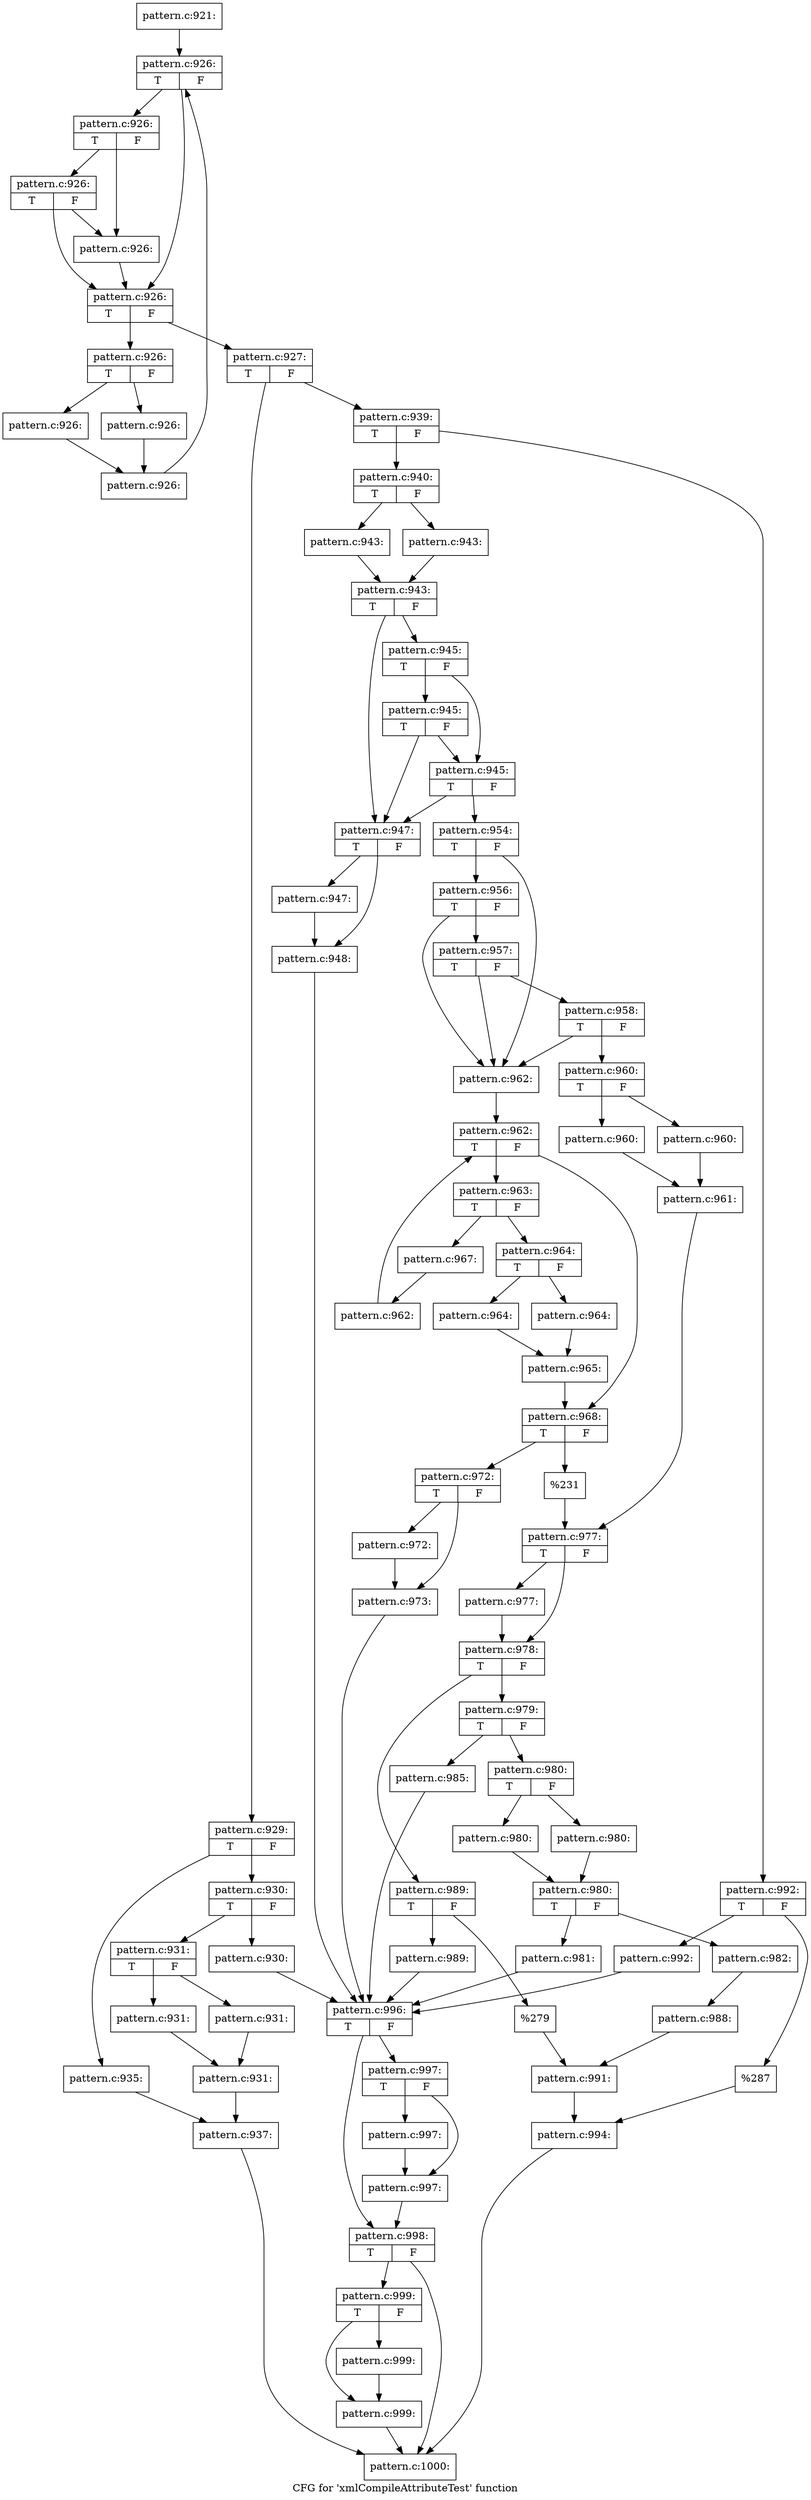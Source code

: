 digraph "CFG for 'xmlCompileAttributeTest' function" {
	label="CFG for 'xmlCompileAttributeTest' function";

	Node0x55c8a119ef60 [shape=record,label="{pattern.c:921:}"];
	Node0x55c8a119ef60 -> Node0x55c8a1160340;
	Node0x55c8a1160340 [shape=record,label="{pattern.c:926:|{<s0>T|<s1>F}}"];
	Node0x55c8a1160340 -> Node0x55c8a1160580;
	Node0x55c8a1160340 -> Node0x55c8a1160620;
	Node0x55c8a1160620 [shape=record,label="{pattern.c:926:|{<s0>T|<s1>F}}"];
	Node0x55c8a1160620 -> Node0x55c8a11608e0;
	Node0x55c8a1160620 -> Node0x55c8a11605d0;
	Node0x55c8a11608e0 [shape=record,label="{pattern.c:926:|{<s0>T|<s1>F}}"];
	Node0x55c8a11608e0 -> Node0x55c8a1160580;
	Node0x55c8a11608e0 -> Node0x55c8a11605d0;
	Node0x55c8a11605d0 [shape=record,label="{pattern.c:926:}"];
	Node0x55c8a11605d0 -> Node0x55c8a1160580;
	Node0x55c8a1160580 [shape=record,label="{pattern.c:926:|{<s0>T|<s1>F}}"];
	Node0x55c8a1160580 -> Node0x55c8a1160dd0;
	Node0x55c8a1160580 -> Node0x55c8a1160530;
	Node0x55c8a1160dd0 [shape=record,label="{pattern.c:926:|{<s0>T|<s1>F}}"];
	Node0x55c8a1160dd0 -> Node0x55c8a1161210;
	Node0x55c8a1160dd0 -> Node0x55c8a1161260;
	Node0x55c8a1161210 [shape=record,label="{pattern.c:926:}"];
	Node0x55c8a1161210 -> Node0x55c8a11612b0;
	Node0x55c8a1161260 [shape=record,label="{pattern.c:926:}"];
	Node0x55c8a1161260 -> Node0x55c8a11612b0;
	Node0x55c8a11612b0 [shape=record,label="{pattern.c:926:}"];
	Node0x55c8a11612b0 -> Node0x55c8a1160340;
	Node0x55c8a1160530 [shape=record,label="{pattern.c:927:|{<s0>T|<s1>F}}"];
	Node0x55c8a1160530 -> Node0x55c8a1161e40;
	Node0x55c8a1160530 -> Node0x55c8a1161e90;
	Node0x55c8a1161e40 [shape=record,label="{pattern.c:929:|{<s0>T|<s1>F}}"];
	Node0x55c8a1161e40 -> Node0x55c8a1162250;
	Node0x55c8a1161e40 -> Node0x55c8a11622f0;
	Node0x55c8a1162250 [shape=record,label="{pattern.c:930:|{<s0>T|<s1>F}}"];
	Node0x55c8a1162250 -> Node0x55c8a11627e0;
	Node0x55c8a1162250 -> Node0x55c8a1162830;
	Node0x55c8a11627e0 [shape=record,label="{pattern.c:930:}"];
	Node0x55c8a11627e0 -> Node0x55c8a1163420;
	Node0x55c8a1162830 [shape=record,label="{pattern.c:931:|{<s0>T|<s1>F}}"];
	Node0x55c8a1162830 -> Node0x55c8a1163500;
	Node0x55c8a1162830 -> Node0x55c8a1163550;
	Node0x55c8a1163500 [shape=record,label="{pattern.c:931:}"];
	Node0x55c8a1163500 -> Node0x55c8a11635a0;
	Node0x55c8a1163550 [shape=record,label="{pattern.c:931:}"];
	Node0x55c8a1163550 -> Node0x55c8a11635a0;
	Node0x55c8a11635a0 [shape=record,label="{pattern.c:931:}"];
	Node0x55c8a11635a0 -> Node0x55c8a11622a0;
	Node0x55c8a11622f0 [shape=record,label="{pattern.c:935:}"];
	Node0x55c8a11622f0 -> Node0x55c8a11622a0;
	Node0x55c8a11622a0 [shape=record,label="{pattern.c:937:}"];
	Node0x55c8a11622a0 -> Node0x55c8a11e46b0;
	Node0x55c8a1161e90 [shape=record,label="{pattern.c:939:|{<s0>T|<s1>F}}"];
	Node0x55c8a1161e90 -> Node0x55c8a1164480;
	Node0x55c8a1161e90 -> Node0x55c8a1164520;
	Node0x55c8a1164480 [shape=record,label="{pattern.c:940:|{<s0>T|<s1>F}}"];
	Node0x55c8a1164480 -> Node0x55c8a1164fa0;
	Node0x55c8a1164480 -> Node0x55c8a1164ff0;
	Node0x55c8a1164fa0 [shape=record,label="{pattern.c:943:}"];
	Node0x55c8a1164fa0 -> Node0x55c8a1165040;
	Node0x55c8a1164ff0 [shape=record,label="{pattern.c:943:}"];
	Node0x55c8a1164ff0 -> Node0x55c8a1165040;
	Node0x55c8a1165040 [shape=record,label="{pattern.c:943:|{<s0>T|<s1>F}}"];
	Node0x55c8a1165040 -> Node0x55c8a11659a0;
	Node0x55c8a1165040 -> Node0x55c8a1165ac0;
	Node0x55c8a1165ac0 [shape=record,label="{pattern.c:945:|{<s0>T|<s1>F}}"];
	Node0x55c8a1165ac0 -> Node0x55c8a1165ea0;
	Node0x55c8a1165ac0 -> Node0x55c8a1165a40;
	Node0x55c8a1165ea0 [shape=record,label="{pattern.c:945:|{<s0>T|<s1>F}}"];
	Node0x55c8a1165ea0 -> Node0x55c8a11659a0;
	Node0x55c8a1165ea0 -> Node0x55c8a1165a40;
	Node0x55c8a1165a40 [shape=record,label="{pattern.c:945:|{<s0>T|<s1>F}}"];
	Node0x55c8a1165a40 -> Node0x55c8a11659a0;
	Node0x55c8a1165a40 -> Node0x55c8a11659f0;
	Node0x55c8a11659a0 [shape=record,label="{pattern.c:947:|{<s0>T|<s1>F}}"];
	Node0x55c8a11659a0 -> Node0x55c8a11d9f30;
	Node0x55c8a11659a0 -> Node0x55c8a11d9f80;
	Node0x55c8a11d9f30 [shape=record,label="{pattern.c:947:}"];
	Node0x55c8a11d9f30 -> Node0x55c8a11d9f80;
	Node0x55c8a11d9f80 [shape=record,label="{pattern.c:948:}"];
	Node0x55c8a11d9f80 -> Node0x55c8a1163420;
	Node0x55c8a11659f0 [shape=record,label="{pattern.c:954:|{<s0>T|<s1>F}}"];
	Node0x55c8a11659f0 -> Node0x55c8a11dacb0;
	Node0x55c8a11659f0 -> Node0x55c8a11dab60;
	Node0x55c8a11dacb0 [shape=record,label="{pattern.c:956:|{<s0>T|<s1>F}}"];
	Node0x55c8a11dacb0 -> Node0x55c8a11dac30;
	Node0x55c8a11dacb0 -> Node0x55c8a11dab60;
	Node0x55c8a11dac30 [shape=record,label="{pattern.c:957:|{<s0>T|<s1>F}}"];
	Node0x55c8a11dac30 -> Node0x55c8a11dabb0;
	Node0x55c8a11dac30 -> Node0x55c8a11dab60;
	Node0x55c8a11dabb0 [shape=record,label="{pattern.c:958:|{<s0>T|<s1>F}}"];
	Node0x55c8a11dabb0 -> Node0x55c8a11daac0;
	Node0x55c8a11dabb0 -> Node0x55c8a11dab60;
	Node0x55c8a11daac0 [shape=record,label="{pattern.c:960:|{<s0>T|<s1>F}}"];
	Node0x55c8a11daac0 -> Node0x55c8a11dbc70;
	Node0x55c8a11daac0 -> Node0x55c8a11dbd10;
	Node0x55c8a11dbc70 [shape=record,label="{pattern.c:960:}"];
	Node0x55c8a11dbc70 -> Node0x55c8a11dbcc0;
	Node0x55c8a11dbd10 [shape=record,label="{pattern.c:960:}"];
	Node0x55c8a11dbd10 -> Node0x55c8a11dbcc0;
	Node0x55c8a11dbcc0 [shape=record,label="{pattern.c:961:}"];
	Node0x55c8a11dbcc0 -> Node0x55c8a11dab10;
	Node0x55c8a11dab60 [shape=record,label="{pattern.c:962:}"];
	Node0x55c8a11dab60 -> Node0x55c8a11dc910;
	Node0x55c8a11dc910 [shape=record,label="{pattern.c:962:|{<s0>T|<s1>F}}"];
	Node0x55c8a11dc910 -> Node0x55c8a11dcbf0;
	Node0x55c8a11dc910 -> Node0x55c8a11dc770;
	Node0x55c8a11dcbf0 [shape=record,label="{pattern.c:963:|{<s0>T|<s1>F}}"];
	Node0x55c8a11dcbf0 -> Node0x55c8a11dd0c0;
	Node0x55c8a11dcbf0 -> Node0x55c8a11dd110;
	Node0x55c8a11dd0c0 [shape=record,label="{pattern.c:964:|{<s0>T|<s1>F}}"];
	Node0x55c8a11dd0c0 -> Node0x55c8a11dd930;
	Node0x55c8a11dd0c0 -> Node0x55c8a11dd9d0;
	Node0x55c8a11dd930 [shape=record,label="{pattern.c:964:}"];
	Node0x55c8a11dd930 -> Node0x55c8a11dd980;
	Node0x55c8a11dd9d0 [shape=record,label="{pattern.c:964:}"];
	Node0x55c8a11dd9d0 -> Node0x55c8a11dd980;
	Node0x55c8a11dd980 [shape=record,label="{pattern.c:965:}"];
	Node0x55c8a11dd980 -> Node0x55c8a11dc770;
	Node0x55c8a11dd110 [shape=record,label="{pattern.c:967:}"];
	Node0x55c8a11dd110 -> Node0x55c8a11dcb60;
	Node0x55c8a11dcb60 [shape=record,label="{pattern.c:962:}"];
	Node0x55c8a11dcb60 -> Node0x55c8a11dc910;
	Node0x55c8a11dc770 [shape=record,label="{pattern.c:968:|{<s0>T|<s1>F}}"];
	Node0x55c8a11dc770 -> Node0x55c8a11def50;
	Node0x55c8a11dc770 -> Node0x55c8a11defa0;
	Node0x55c8a11def50 [shape=record,label="{pattern.c:972:|{<s0>T|<s1>F}}"];
	Node0x55c8a11def50 -> Node0x55c8a11df4c0;
	Node0x55c8a11def50 -> Node0x55c8a11df510;
	Node0x55c8a11df4c0 [shape=record,label="{pattern.c:972:}"];
	Node0x55c8a11df4c0 -> Node0x55c8a11df510;
	Node0x55c8a11df510 [shape=record,label="{pattern.c:973:}"];
	Node0x55c8a11df510 -> Node0x55c8a1163420;
	Node0x55c8a11defa0 [shape=record,label="{%231}"];
	Node0x55c8a11defa0 -> Node0x55c8a11dab10;
	Node0x55c8a11dab10 [shape=record,label="{pattern.c:977:|{<s0>T|<s1>F}}"];
	Node0x55c8a11dab10 -> Node0x55c8a11e0750;
	Node0x55c8a11dab10 -> Node0x55c8a11e07a0;
	Node0x55c8a11e0750 [shape=record,label="{pattern.c:977:}"];
	Node0x55c8a11e0750 -> Node0x55c8a11e07a0;
	Node0x55c8a11e07a0 [shape=record,label="{pattern.c:978:|{<s0>T|<s1>F}}"];
	Node0x55c8a11e07a0 -> Node0x55c8a11e0de0;
	Node0x55c8a11e07a0 -> Node0x55c8a11e0e80;
	Node0x55c8a11e0de0 [shape=record,label="{pattern.c:979:|{<s0>T|<s1>F}}"];
	Node0x55c8a11e0de0 -> Node0x55c8a11e1240;
	Node0x55c8a11e0de0 -> Node0x55c8a11e12e0;
	Node0x55c8a11e1240 [shape=record,label="{pattern.c:980:|{<s0>T|<s1>F}}"];
	Node0x55c8a11e1240 -> Node0x55c8a11e1790;
	Node0x55c8a11e1240 -> Node0x55c8a11e17e0;
	Node0x55c8a11e1790 [shape=record,label="{pattern.c:980:}"];
	Node0x55c8a11e1790 -> Node0x55c8a11e1830;
	Node0x55c8a11e17e0 [shape=record,label="{pattern.c:980:}"];
	Node0x55c8a11e17e0 -> Node0x55c8a11e1830;
	Node0x55c8a11e1830 [shape=record,label="{pattern.c:980:|{<s0>T|<s1>F}}"];
	Node0x55c8a11e1830 -> Node0x55c8a11e2100;
	Node0x55c8a11e1830 -> Node0x55c8a11e2150;
	Node0x55c8a11e2100 [shape=record,label="{pattern.c:981:}"];
	Node0x55c8a11e2100 -> Node0x55c8a1163420;
	Node0x55c8a11e2150 [shape=record,label="{pattern.c:982:}"];
	Node0x55c8a11e2150 -> Node0x55c8a11e1290;
	Node0x55c8a11e12e0 [shape=record,label="{pattern.c:985:}"];
	Node0x55c8a11e12e0 -> Node0x55c8a1163420;
	Node0x55c8a11e1290 [shape=record,label="{pattern.c:988:}"];
	Node0x55c8a11e1290 -> Node0x55c8a11e0e30;
	Node0x55c8a11e0e80 [shape=record,label="{pattern.c:989:|{<s0>T|<s1>F}}"];
	Node0x55c8a11e0e80 -> Node0x55c8a11e2c80;
	Node0x55c8a11e0e80 -> Node0x55c8a11e2cd0;
	Node0x55c8a11e2c80 [shape=record,label="{pattern.c:989:}"];
	Node0x55c8a11e2c80 -> Node0x55c8a1163420;
	Node0x55c8a11e2cd0 [shape=record,label="{%279}"];
	Node0x55c8a11e2cd0 -> Node0x55c8a11e0e30;
	Node0x55c8a11e0e30 [shape=record,label="{pattern.c:991:}"];
	Node0x55c8a11e0e30 -> Node0x55c8a11644d0;
	Node0x55c8a1164520 [shape=record,label="{pattern.c:992:|{<s0>T|<s1>F}}"];
	Node0x55c8a1164520 -> Node0x55c8a11e34c0;
	Node0x55c8a1164520 -> Node0x55c8a11e3510;
	Node0x55c8a11e34c0 [shape=record,label="{pattern.c:992:}"];
	Node0x55c8a11e34c0 -> Node0x55c8a1163420;
	Node0x55c8a11e3510 [shape=record,label="{%287}"];
	Node0x55c8a11e3510 -> Node0x55c8a11644d0;
	Node0x55c8a11644d0 [shape=record,label="{pattern.c:994:}"];
	Node0x55c8a11644d0 -> Node0x55c8a11e46b0;
	Node0x55c8a1163420 [shape=record,label="{pattern.c:996:|{<s0>T|<s1>F}}"];
	Node0x55c8a1163420 -> Node0x55c8a11e3c30;
	Node0x55c8a1163420 -> Node0x55c8a11e3c80;
	Node0x55c8a11e3c30 [shape=record,label="{pattern.c:997:|{<s0>T|<s1>F}}"];
	Node0x55c8a11e3c30 -> Node0x55c8a11e3fa0;
	Node0x55c8a11e3c30 -> Node0x55c8a11e3ff0;
	Node0x55c8a11e3fa0 [shape=record,label="{pattern.c:997:}"];
	Node0x55c8a11e3fa0 -> Node0x55c8a11e3ff0;
	Node0x55c8a11e3ff0 [shape=record,label="{pattern.c:997:}"];
	Node0x55c8a11e3ff0 -> Node0x55c8a11e3c80;
	Node0x55c8a11e3c80 [shape=record,label="{pattern.c:998:|{<s0>T|<s1>F}}"];
	Node0x55c8a11e3c80 -> Node0x55c8a11e4660;
	Node0x55c8a11e3c80 -> Node0x55c8a11e46b0;
	Node0x55c8a11e4660 [shape=record,label="{pattern.c:999:|{<s0>T|<s1>F}}"];
	Node0x55c8a11e4660 -> Node0x55c8a11e49d0;
	Node0x55c8a11e4660 -> Node0x55c8a11e4a20;
	Node0x55c8a11e49d0 [shape=record,label="{pattern.c:999:}"];
	Node0x55c8a11e49d0 -> Node0x55c8a11e4a20;
	Node0x55c8a11e4a20 [shape=record,label="{pattern.c:999:}"];
	Node0x55c8a11e4a20 -> Node0x55c8a11e46b0;
	Node0x55c8a11e46b0 [shape=record,label="{pattern.c:1000:}"];
}
